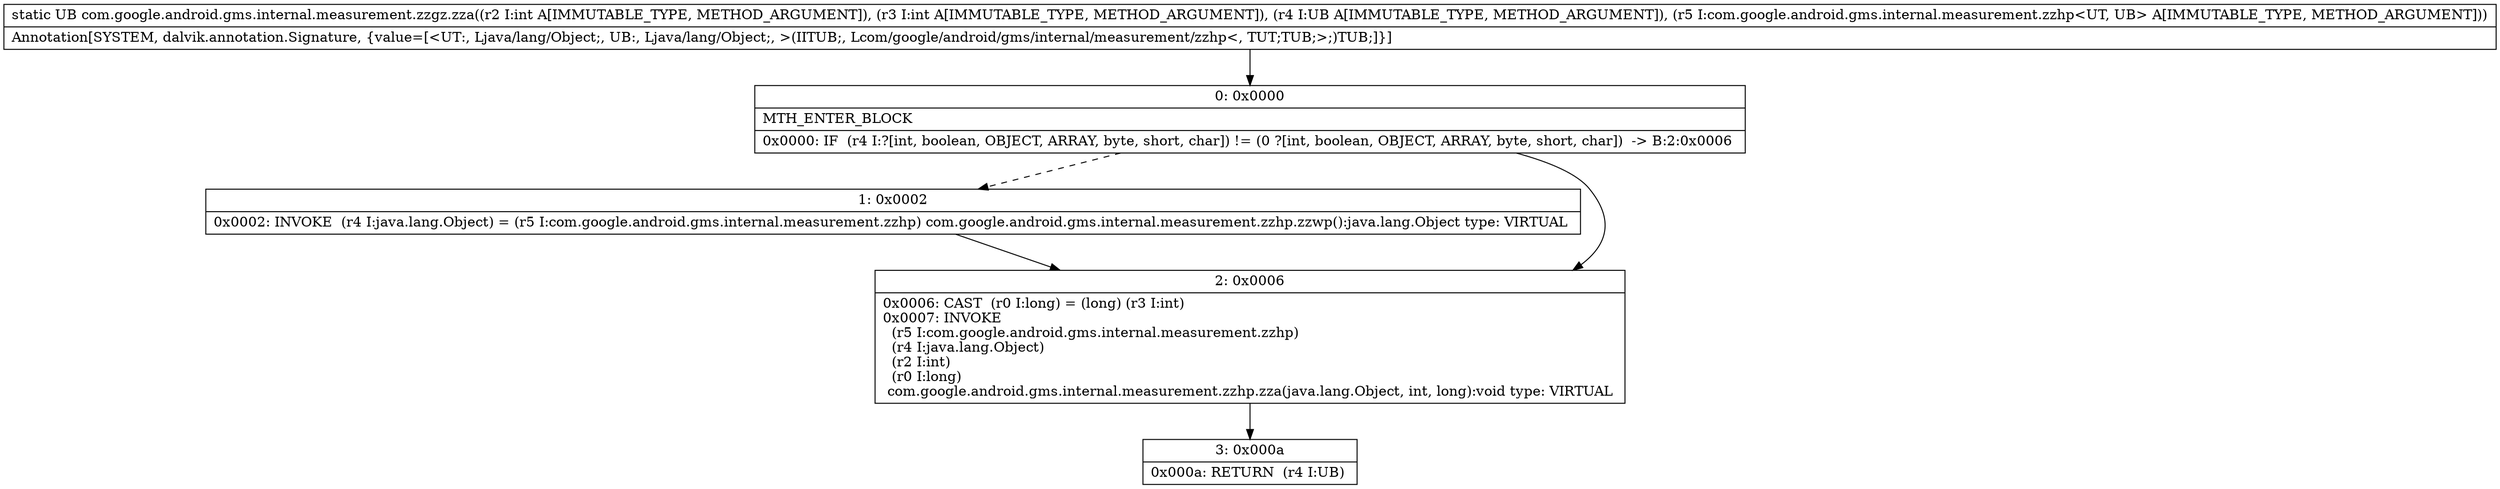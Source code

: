digraph "CFG forcom.google.android.gms.internal.measurement.zzgz.zza(IILjava\/lang\/Object;Lcom\/google\/android\/gms\/internal\/measurement\/zzhp;)Ljava\/lang\/Object;" {
Node_0 [shape=record,label="{0\:\ 0x0000|MTH_ENTER_BLOCK\l|0x0000: IF  (r4 I:?[int, boolean, OBJECT, ARRAY, byte, short, char]) != (0 ?[int, boolean, OBJECT, ARRAY, byte, short, char])  \-\> B:2:0x0006 \l}"];
Node_1 [shape=record,label="{1\:\ 0x0002|0x0002: INVOKE  (r4 I:java.lang.Object) = (r5 I:com.google.android.gms.internal.measurement.zzhp) com.google.android.gms.internal.measurement.zzhp.zzwp():java.lang.Object type: VIRTUAL \l}"];
Node_2 [shape=record,label="{2\:\ 0x0006|0x0006: CAST  (r0 I:long) = (long) (r3 I:int) \l0x0007: INVOKE  \l  (r5 I:com.google.android.gms.internal.measurement.zzhp)\l  (r4 I:java.lang.Object)\l  (r2 I:int)\l  (r0 I:long)\l com.google.android.gms.internal.measurement.zzhp.zza(java.lang.Object, int, long):void type: VIRTUAL \l}"];
Node_3 [shape=record,label="{3\:\ 0x000a|0x000a: RETURN  (r4 I:UB) \l}"];
MethodNode[shape=record,label="{static UB com.google.android.gms.internal.measurement.zzgz.zza((r2 I:int A[IMMUTABLE_TYPE, METHOD_ARGUMENT]), (r3 I:int A[IMMUTABLE_TYPE, METHOD_ARGUMENT]), (r4 I:UB A[IMMUTABLE_TYPE, METHOD_ARGUMENT]), (r5 I:com.google.android.gms.internal.measurement.zzhp\<UT, UB\> A[IMMUTABLE_TYPE, METHOD_ARGUMENT]))  | Annotation[SYSTEM, dalvik.annotation.Signature, \{value=[\<UT:, Ljava\/lang\/Object;, UB:, Ljava\/lang\/Object;, \>(IITUB;, Lcom\/google\/android\/gms\/internal\/measurement\/zzhp\<, TUT;TUB;\>;)TUB;]\}]\l}"];
MethodNode -> Node_0;
Node_0 -> Node_1[style=dashed];
Node_0 -> Node_2;
Node_1 -> Node_2;
Node_2 -> Node_3;
}

